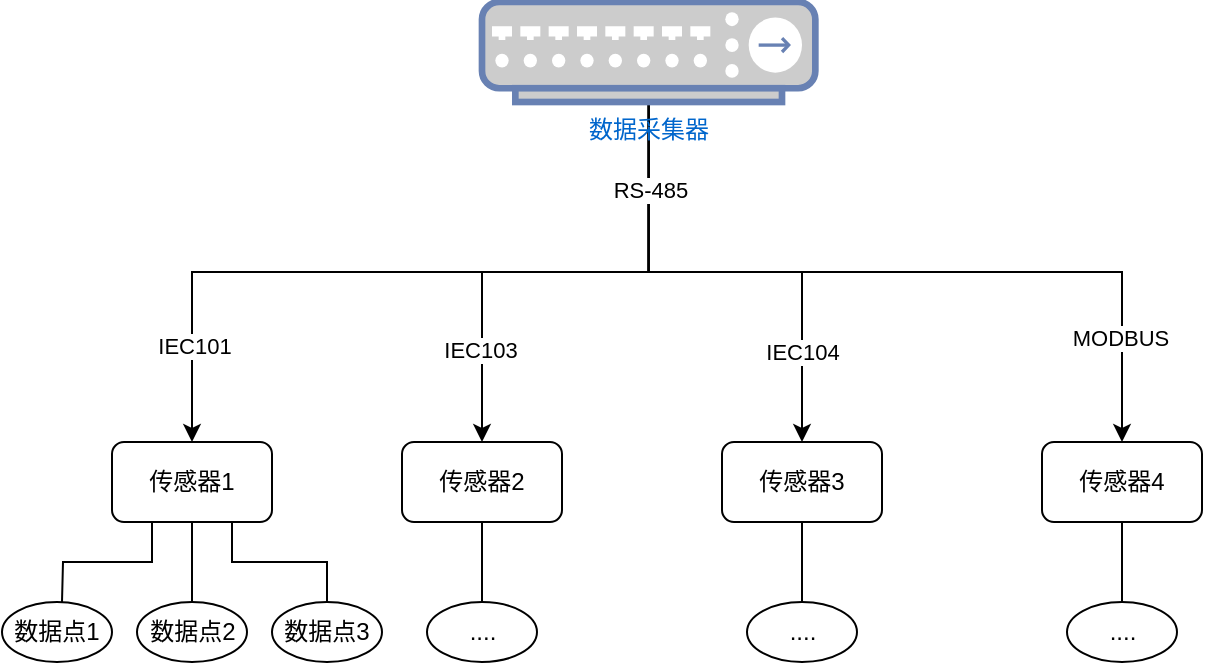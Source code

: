 <mxfile version="14.1.9" type="github">
  <diagram id="ApqqFG8L7qvS_qOuRPtI" name="第 1 页">
    <mxGraphModel dx="1412" dy="757" grid="1" gridSize="10" guides="1" tooltips="1" connect="1" arrows="1" fold="1" page="1" pageScale="1" pageWidth="827" pageHeight="1169" math="0" shadow="0">
      <root>
        <mxCell id="0" />
        <mxCell id="1" parent="0" />
        <mxCell id="xsoDjLCZmWEOM9lgs2-u-4" style="edgeStyle=orthogonalEdgeStyle;rounded=0;orthogonalLoop=1;jettySize=auto;html=1;exitX=0.5;exitY=1;exitDx=0;exitDy=0;exitPerimeter=0;entryX=0.5;entryY=0;entryDx=0;entryDy=0;" edge="1" parent="1" source="xsoDjLCZmWEOM9lgs2-u-1" target="xsoDjLCZmWEOM9lgs2-u-8">
          <mxGeometry relative="1" as="geometry">
            <mxPoint x="170" y="490" as="targetPoint" />
          </mxGeometry>
        </mxCell>
        <mxCell id="xsoDjLCZmWEOM9lgs2-u-12" value="IEC101" style="edgeLabel;html=1;align=center;verticalAlign=middle;resizable=0;points=[];" vertex="1" connectable="0" parent="xsoDjLCZmWEOM9lgs2-u-4">
          <mxGeometry x="0.355" y="-1" relative="1" as="geometry">
            <mxPoint x="-42.3" y="38" as="offset" />
          </mxGeometry>
        </mxCell>
        <mxCell id="xsoDjLCZmWEOM9lgs2-u-5" style="edgeStyle=orthogonalEdgeStyle;rounded=0;orthogonalLoop=1;jettySize=auto;html=1;exitX=0.5;exitY=1;exitDx=0;exitDy=0;exitPerimeter=0;entryX=0.5;entryY=0;entryDx=0;entryDy=0;" edge="1" parent="1" source="xsoDjLCZmWEOM9lgs2-u-1" target="xsoDjLCZmWEOM9lgs2-u-9">
          <mxGeometry relative="1" as="geometry">
            <mxPoint x="280" y="490" as="targetPoint" />
          </mxGeometry>
        </mxCell>
        <mxCell id="xsoDjLCZmWEOM9lgs2-u-13" value="IEC103" style="edgeLabel;html=1;align=center;verticalAlign=middle;resizable=0;points=[];" vertex="1" connectable="0" parent="xsoDjLCZmWEOM9lgs2-u-5">
          <mxGeometry x="0.696" y="-1" relative="1" as="geometry">
            <mxPoint y="-8" as="offset" />
          </mxGeometry>
        </mxCell>
        <mxCell id="xsoDjLCZmWEOM9lgs2-u-6" style="edgeStyle=orthogonalEdgeStyle;rounded=0;orthogonalLoop=1;jettySize=auto;html=1;exitX=0.5;exitY=1;exitDx=0;exitDy=0;exitPerimeter=0;entryX=0.5;entryY=0;entryDx=0;entryDy=0;" edge="1" parent="1" source="xsoDjLCZmWEOM9lgs2-u-1" target="xsoDjLCZmWEOM9lgs2-u-10">
          <mxGeometry relative="1" as="geometry">
            <mxPoint x="490" y="490" as="targetPoint" />
          </mxGeometry>
        </mxCell>
        <mxCell id="xsoDjLCZmWEOM9lgs2-u-7" style="edgeStyle=orthogonalEdgeStyle;rounded=0;orthogonalLoop=1;jettySize=auto;html=1;exitX=0.5;exitY=1;exitDx=0;exitDy=0;exitPerimeter=0;entryX=0.5;entryY=0;entryDx=0;entryDy=0;" edge="1" parent="1" source="xsoDjLCZmWEOM9lgs2-u-1" target="xsoDjLCZmWEOM9lgs2-u-11">
          <mxGeometry relative="1" as="geometry">
            <mxPoint x="600" y="490" as="targetPoint" />
          </mxGeometry>
        </mxCell>
        <mxCell id="xsoDjLCZmWEOM9lgs2-u-15" value="RS-485" style="edgeLabel;html=1;align=center;verticalAlign=middle;resizable=0;points=[];" vertex="1" connectable="0" parent="xsoDjLCZmWEOM9lgs2-u-7">
          <mxGeometry x="-0.804" relative="1" as="geometry">
            <mxPoint y="4" as="offset" />
          </mxGeometry>
        </mxCell>
        <mxCell id="xsoDjLCZmWEOM9lgs2-u-16" value="MODBUS" style="edgeLabel;html=1;align=center;verticalAlign=middle;resizable=0;points=[];" vertex="1" connectable="0" parent="xsoDjLCZmWEOM9lgs2-u-7">
          <mxGeometry x="0.74" y="-1" relative="1" as="geometry">
            <mxPoint as="offset" />
          </mxGeometry>
        </mxCell>
        <mxCell id="xsoDjLCZmWEOM9lgs2-u-1" value="数据采集器" style="fontColor=#0066CC;verticalAlign=top;verticalLabelPosition=bottom;labelPosition=center;align=center;html=1;outlineConnect=0;fillColor=#CCCCCC;strokeColor=#6881B3;gradientColor=none;gradientDirection=north;strokeWidth=2;shape=mxgraph.networks.hub;" vertex="1" parent="1">
          <mxGeometry x="310" y="270" width="166.67" height="50" as="geometry" />
        </mxCell>
        <mxCell id="xsoDjLCZmWEOM9lgs2-u-17" style="edgeStyle=orthogonalEdgeStyle;rounded=0;orthogonalLoop=1;jettySize=auto;html=1;exitX=0.25;exitY=1;exitDx=0;exitDy=0;endArrow=none;endFill=0;" edge="1" parent="1" source="xsoDjLCZmWEOM9lgs2-u-8">
          <mxGeometry relative="1" as="geometry">
            <mxPoint x="100" y="570" as="targetPoint" />
          </mxGeometry>
        </mxCell>
        <mxCell id="xsoDjLCZmWEOM9lgs2-u-21" style="edgeStyle=orthogonalEdgeStyle;rounded=0;orthogonalLoop=1;jettySize=auto;html=1;exitX=0.5;exitY=1;exitDx=0;exitDy=0;entryX=0.5;entryY=0;entryDx=0;entryDy=0;endArrow=none;endFill=0;" edge="1" parent="1" source="xsoDjLCZmWEOM9lgs2-u-8" target="xsoDjLCZmWEOM9lgs2-u-22">
          <mxGeometry relative="1" as="geometry">
            <mxPoint x="165" y="570" as="targetPoint" />
          </mxGeometry>
        </mxCell>
        <mxCell id="xsoDjLCZmWEOM9lgs2-u-23" style="edgeStyle=orthogonalEdgeStyle;rounded=0;orthogonalLoop=1;jettySize=auto;html=1;exitX=0.75;exitY=1;exitDx=0;exitDy=0;entryX=0.5;entryY=0;entryDx=0;entryDy=0;endArrow=none;endFill=0;" edge="1" parent="1" source="xsoDjLCZmWEOM9lgs2-u-8" target="xsoDjLCZmWEOM9lgs2-u-24">
          <mxGeometry relative="1" as="geometry">
            <mxPoint x="230" y="570" as="targetPoint" />
          </mxGeometry>
        </mxCell>
        <mxCell id="xsoDjLCZmWEOM9lgs2-u-8" value="传感器1" style="rounded=1;whiteSpace=wrap;html=1;" vertex="1" parent="1">
          <mxGeometry x="125" y="490" width="80" height="40" as="geometry" />
        </mxCell>
        <mxCell id="xsoDjLCZmWEOM9lgs2-u-25" style="edgeStyle=orthogonalEdgeStyle;rounded=0;orthogonalLoop=1;jettySize=auto;html=1;exitX=0.5;exitY=1;exitDx=0;exitDy=0;endArrow=none;endFill=0;" edge="1" parent="1" source="xsoDjLCZmWEOM9lgs2-u-9">
          <mxGeometry relative="1" as="geometry">
            <mxPoint x="310" y="570" as="targetPoint" />
          </mxGeometry>
        </mxCell>
        <mxCell id="xsoDjLCZmWEOM9lgs2-u-9" value="传感器2" style="rounded=1;whiteSpace=wrap;html=1;" vertex="1" parent="1">
          <mxGeometry x="270" y="490" width="80" height="40" as="geometry" />
        </mxCell>
        <mxCell id="xsoDjLCZmWEOM9lgs2-u-27" style="edgeStyle=orthogonalEdgeStyle;rounded=0;orthogonalLoop=1;jettySize=auto;html=1;exitX=0.5;exitY=1;exitDx=0;exitDy=0;endArrow=none;endFill=0;" edge="1" parent="1" source="xsoDjLCZmWEOM9lgs2-u-10">
          <mxGeometry relative="1" as="geometry">
            <mxPoint x="470" y="570" as="targetPoint" />
          </mxGeometry>
        </mxCell>
        <mxCell id="xsoDjLCZmWEOM9lgs2-u-10" value="传感器3" style="rounded=1;whiteSpace=wrap;html=1;" vertex="1" parent="1">
          <mxGeometry x="430" y="490" width="80" height="40" as="geometry" />
        </mxCell>
        <mxCell id="xsoDjLCZmWEOM9lgs2-u-31" style="edgeStyle=orthogonalEdgeStyle;rounded=0;orthogonalLoop=1;jettySize=auto;html=1;exitX=0.5;exitY=1;exitDx=0;exitDy=0;entryX=0.5;entryY=0;entryDx=0;entryDy=0;endArrow=none;endFill=0;" edge="1" parent="1" source="xsoDjLCZmWEOM9lgs2-u-11" target="xsoDjLCZmWEOM9lgs2-u-30">
          <mxGeometry relative="1" as="geometry" />
        </mxCell>
        <mxCell id="xsoDjLCZmWEOM9lgs2-u-11" value="传感器4" style="rounded=1;whiteSpace=wrap;html=1;" vertex="1" parent="1">
          <mxGeometry x="590" y="490" width="80" height="40" as="geometry" />
        </mxCell>
        <mxCell id="xsoDjLCZmWEOM9lgs2-u-14" value="IEC104" style="edgeLabel;html=1;align=center;verticalAlign=middle;resizable=0;points=[];" vertex="1" connectable="0" parent="1">
          <mxGeometry x="470" y="445.0" as="geometry" />
        </mxCell>
        <mxCell id="xsoDjLCZmWEOM9lgs2-u-18" value="数据点1" style="ellipse;whiteSpace=wrap;html=1;" vertex="1" parent="1">
          <mxGeometry x="70" y="570" width="55" height="30" as="geometry" />
        </mxCell>
        <mxCell id="xsoDjLCZmWEOM9lgs2-u-22" value="数据点2" style="ellipse;whiteSpace=wrap;html=1;" vertex="1" parent="1">
          <mxGeometry x="137.5" y="570" width="55" height="30" as="geometry" />
        </mxCell>
        <mxCell id="xsoDjLCZmWEOM9lgs2-u-24" value="数据点3" style="ellipse;whiteSpace=wrap;html=1;" vertex="1" parent="1">
          <mxGeometry x="205" y="570" width="55" height="30" as="geometry" />
        </mxCell>
        <mxCell id="xsoDjLCZmWEOM9lgs2-u-26" value="...." style="ellipse;whiteSpace=wrap;html=1;" vertex="1" parent="1">
          <mxGeometry x="282.5" y="570" width="55" height="30" as="geometry" />
        </mxCell>
        <mxCell id="xsoDjLCZmWEOM9lgs2-u-28" value="...." style="ellipse;whiteSpace=wrap;html=1;" vertex="1" parent="1">
          <mxGeometry x="442.5" y="570" width="55" height="30" as="geometry" />
        </mxCell>
        <mxCell id="xsoDjLCZmWEOM9lgs2-u-30" value="...." style="ellipse;whiteSpace=wrap;html=1;" vertex="1" parent="1">
          <mxGeometry x="602.5" y="570" width="55" height="30" as="geometry" />
        </mxCell>
      </root>
    </mxGraphModel>
  </diagram>
</mxfile>
